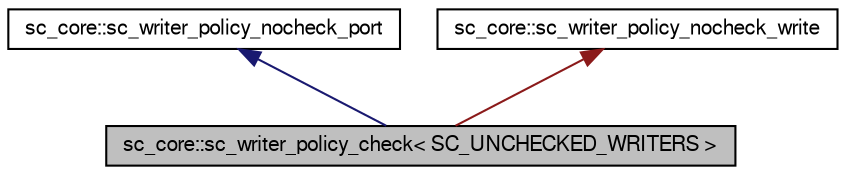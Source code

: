 digraph G
{
  edge [fontname="FreeSans",fontsize="10",labelfontname="FreeSans",labelfontsize="10"];
  node [fontname="FreeSans",fontsize="10",shape=record];
  Node1 [label="sc_core::sc_writer_policy_check\< SC_UNCHECKED_WRITERS \>",height=0.2,width=0.4,color="black", fillcolor="grey75", style="filled" fontcolor="black"];
  Node2 -> Node1 [dir=back,color="midnightblue",fontsize="10",style="solid",fontname="FreeSans"];
  Node2 [label="sc_core::sc_writer_policy_nocheck_port",height=0.2,width=0.4,color="black", fillcolor="white", style="filled",URL="$a00252.html"];
  Node3 -> Node1 [dir=back,color="firebrick4",fontsize="10",style="solid",fontname="FreeSans"];
  Node3 [label="sc_core::sc_writer_policy_nocheck_write",height=0.2,width=0.4,color="black", fillcolor="white", style="filled",URL="$a00253.html"];
}
